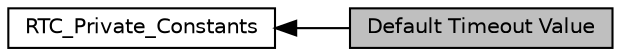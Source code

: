 digraph "Default Timeout Value"
{
  edge [fontname="Helvetica",fontsize="10",labelfontname="Helvetica",labelfontsize="10"];
  node [fontname="Helvetica",fontsize="10",shape=box];
  rankdir=LR;
  Node2 [label="RTC_Private_Constants",height=0.2,width=0.4,color="black", fillcolor="white", style="filled",URL="$group___r_t_c___private___constants.html",tooltip=" "];
  Node1 [label="Default Timeout Value",height=0.2,width=0.4,color="black", fillcolor="grey75", style="filled", fontcolor="black",tooltip=" "];
  Node2->Node1 [shape=plaintext, dir="back", style="solid"];
}
